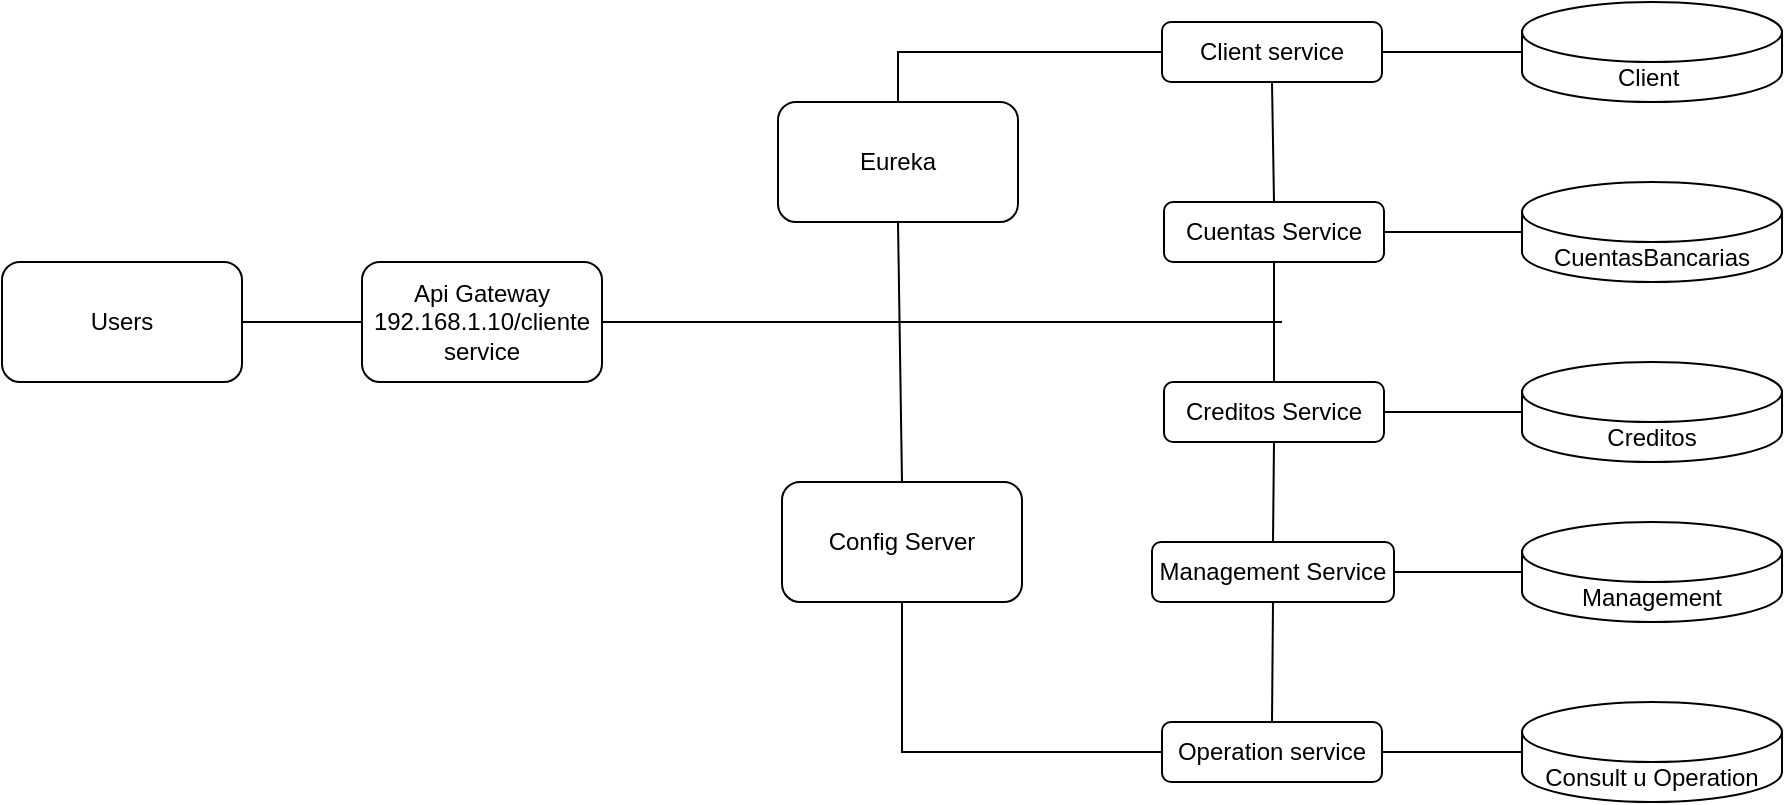 <mxfile version="18.0.7" type="device"><diagram id="itarBYFF7BNqtcAF35OI" name="Page-1"><mxGraphModel dx="1865" dy="489" grid="1" gridSize="10" guides="1" tooltips="1" connect="1" arrows="1" fold="1" page="1" pageScale="1" pageWidth="827" pageHeight="1169" math="0" shadow="0"><root><mxCell id="0"/><mxCell id="1" parent="0"/><mxCell id="LBWMY6b4UGYJHC2YobUw-3" value="Client&amp;nbsp;" style="shape=cylinder3;whiteSpace=wrap;html=1;boundedLbl=1;backgroundOutline=1;size=15;" parent="1" vertex="1"><mxGeometry x="620" y="70" width="130" height="50" as="geometry"/></mxCell><mxCell id="LBWMY6b4UGYJHC2YobUw-5" value="CuentasBancarias" style="shape=cylinder3;whiteSpace=wrap;html=1;boundedLbl=1;backgroundOutline=1;size=15;" parent="1" vertex="1"><mxGeometry x="620" y="160" width="130" height="50" as="geometry"/></mxCell><mxCell id="LBWMY6b4UGYJHC2YobUw-6" value="Creditos" style="shape=cylinder3;whiteSpace=wrap;html=1;boundedLbl=1;backgroundOutline=1;size=15;" parent="1" vertex="1"><mxGeometry x="620" y="250" width="130" height="50" as="geometry"/></mxCell><mxCell id="LBWMY6b4UGYJHC2YobUw-8" value="Consult u Operation" style="shape=cylinder3;whiteSpace=wrap;html=1;boundedLbl=1;backgroundOutline=1;size=15;" parent="1" vertex="1"><mxGeometry x="620" y="420" width="130" height="50" as="geometry"/></mxCell><mxCell id="LBWMY6b4UGYJHC2YobUw-9" value="Management" style="shape=cylinder3;whiteSpace=wrap;html=1;boundedLbl=1;backgroundOutline=1;size=15;" parent="1" vertex="1"><mxGeometry x="620" y="330" width="130" height="50" as="geometry"/></mxCell><mxCell id="LBWMY6b4UGYJHC2YobUw-10" value="Client service" style="rounded=1;whiteSpace=wrap;html=1;" parent="1" vertex="1"><mxGeometry x="440" y="80" width="110" height="30" as="geometry"/></mxCell><mxCell id="LBWMY6b4UGYJHC2YobUw-13" value="Cuentas Service" style="rounded=1;whiteSpace=wrap;html=1;" parent="1" vertex="1"><mxGeometry x="441" y="170" width="110" height="30" as="geometry"/></mxCell><mxCell id="LBWMY6b4UGYJHC2YobUw-14" value="Creditos Service" style="rounded=1;whiteSpace=wrap;html=1;" parent="1" vertex="1"><mxGeometry x="441" y="260" width="110" height="30" as="geometry"/></mxCell><mxCell id="LBWMY6b4UGYJHC2YobUw-15" value="Management Service" style="rounded=1;whiteSpace=wrap;html=1;" parent="1" vertex="1"><mxGeometry x="435" y="340" width="121" height="30" as="geometry"/></mxCell><mxCell id="LBWMY6b4UGYJHC2YobUw-16" value="Operation service" style="rounded=1;whiteSpace=wrap;html=1;" parent="1" vertex="1"><mxGeometry x="440" y="430" width="110" height="30" as="geometry"/></mxCell><mxCell id="LBWMY6b4UGYJHC2YobUw-25" value="" style="endArrow=none;html=1;rounded=0;entryX=0.5;entryY=1;entryDx=0;entryDy=0;exitX=0.5;exitY=0;exitDx=0;exitDy=0;" parent="1" source="LBWMY6b4UGYJHC2YobUw-13" target="LBWMY6b4UGYJHC2YobUw-10" edge="1"><mxGeometry width="50" height="50" relative="1" as="geometry"><mxPoint x="590" y="240" as="sourcePoint"/><mxPoint x="640" y="190" as="targetPoint"/></mxGeometry></mxCell><mxCell id="LBWMY6b4UGYJHC2YobUw-32" value="" style="endArrow=none;html=1;rounded=0;entryX=0.5;entryY=1;entryDx=0;entryDy=0;exitX=0.5;exitY=0;exitDx=0;exitDy=0;" parent="1" source="LBWMY6b4UGYJHC2YobUw-15" target="LBWMY6b4UGYJHC2YobUw-14" edge="1"><mxGeometry width="50" height="50" relative="1" as="geometry"><mxPoint x="660" y="270" as="sourcePoint"/><mxPoint x="710" y="220" as="targetPoint"/></mxGeometry></mxCell><mxCell id="LBWMY6b4UGYJHC2YobUw-33" value="" style="endArrow=none;html=1;rounded=0;entryX=0.5;entryY=1;entryDx=0;entryDy=0;exitX=0.5;exitY=0;exitDx=0;exitDy=0;" parent="1" source="LBWMY6b4UGYJHC2YobUw-16" target="LBWMY6b4UGYJHC2YobUw-15" edge="1"><mxGeometry width="50" height="50" relative="1" as="geometry"><mxPoint x="660" y="270" as="sourcePoint"/><mxPoint x="710" y="220" as="targetPoint"/></mxGeometry></mxCell><mxCell id="LBWMY6b4UGYJHC2YobUw-34" value="Eureka" style="rounded=1;whiteSpace=wrap;html=1;" parent="1" vertex="1"><mxGeometry x="248" y="120" width="120" height="60" as="geometry"/></mxCell><mxCell id="LBWMY6b4UGYJHC2YobUw-35" value="Config Server" style="rounded=1;whiteSpace=wrap;html=1;" parent="1" vertex="1"><mxGeometry x="250" y="310" width="120" height="60" as="geometry"/></mxCell><mxCell id="LBWMY6b4UGYJHC2YobUw-36" value="" style="endArrow=none;html=1;rounded=0;exitX=0.5;exitY=1;exitDx=0;exitDy=0;entryX=0.5;entryY=0;entryDx=0;entryDy=0;" parent="1" source="LBWMY6b4UGYJHC2YobUw-34" target="LBWMY6b4UGYJHC2YobUw-35" edge="1"><mxGeometry width="50" height="50" relative="1" as="geometry"><mxPoint x="660" y="270" as="sourcePoint"/><mxPoint x="710" y="220" as="targetPoint"/></mxGeometry></mxCell><mxCell id="LBWMY6b4UGYJHC2YobUw-37" value="" style="endArrow=none;html=1;rounded=0;entryX=0.5;entryY=1;entryDx=0;entryDy=0;exitX=0;exitY=0.5;exitDx=0;exitDy=0;" parent="1" source="LBWMY6b4UGYJHC2YobUw-16" target="LBWMY6b4UGYJHC2YobUw-35" edge="1"><mxGeometry width="50" height="50" relative="1" as="geometry"><mxPoint x="660" y="270" as="sourcePoint"/><mxPoint x="710" y="220" as="targetPoint"/><Array as="points"><mxPoint x="310" y="445"/></Array></mxGeometry></mxCell><mxCell id="LBWMY6b4UGYJHC2YobUw-38" value="" style="endArrow=none;html=1;rounded=0;entryX=0;entryY=0.5;entryDx=0;entryDy=0;exitX=0.5;exitY=0;exitDx=0;exitDy=0;entryPerimeter=0;" parent="1" source="LBWMY6b4UGYJHC2YobUw-34" target="LBWMY6b4UGYJHC2YobUw-10" edge="1"><mxGeometry width="50" height="50" relative="1" as="geometry"><mxPoint x="660" y="270" as="sourcePoint"/><mxPoint x="710" y="220" as="targetPoint"/><Array as="points"><mxPoint x="308" y="95"/></Array></mxGeometry></mxCell><mxCell id="LBWMY6b4UGYJHC2YobUw-39" value="Api Gateway&lt;br&gt;192.168.1.10/cliente service" style="rounded=1;whiteSpace=wrap;html=1;" parent="1" vertex="1"><mxGeometry x="40" y="200" width="120" height="60" as="geometry"/></mxCell><mxCell id="LBWMY6b4UGYJHC2YobUw-40" value="" style="endArrow=none;html=1;rounded=0;exitX=1;exitY=0.5;exitDx=0;exitDy=0;" parent="1" source="LBWMY6b4UGYJHC2YobUw-39" edge="1"><mxGeometry width="50" height="50" relative="1" as="geometry"><mxPoint x="650" y="270" as="sourcePoint"/><mxPoint x="500" y="230" as="targetPoint"/></mxGeometry></mxCell><mxCell id="LBWMY6b4UGYJHC2YobUw-43" value="Users" style="rounded=1;whiteSpace=wrap;html=1;" parent="1" vertex="1"><mxGeometry x="-140" y="200" width="120" height="60" as="geometry"/></mxCell><mxCell id="LBWMY6b4UGYJHC2YobUw-45" value="" style="endArrow=none;html=1;rounded=0;entryX=0;entryY=0.5;entryDx=0;entryDy=0;exitX=1;exitY=0.5;exitDx=0;exitDy=0;" parent="1" source="LBWMY6b4UGYJHC2YobUw-43" target="LBWMY6b4UGYJHC2YobUw-39" edge="1"><mxGeometry width="50" height="50" relative="1" as="geometry"><mxPoint x="150" y="270" as="sourcePoint"/><mxPoint x="200" y="220" as="targetPoint"/></mxGeometry></mxCell><mxCell id="LBWMY6b4UGYJHC2YobUw-46" value="" style="endArrow=none;html=1;rounded=0;entryX=0;entryY=0.5;entryDx=0;entryDy=0;entryPerimeter=0;exitX=1;exitY=0.5;exitDx=0;exitDy=0;" parent="1" source="LBWMY6b4UGYJHC2YobUw-10" target="LBWMY6b4UGYJHC2YobUw-3" edge="1"><mxGeometry width="50" height="50" relative="1" as="geometry"><mxPoint x="560" y="160" as="sourcePoint"/><mxPoint x="610" y="110" as="targetPoint"/></mxGeometry></mxCell><mxCell id="LBWMY6b4UGYJHC2YobUw-47" value="" style="endArrow=none;html=1;rounded=0;entryX=0;entryY=0.5;entryDx=0;entryDy=0;entryPerimeter=0;exitX=1;exitY=0.5;exitDx=0;exitDy=0;" parent="1" source="LBWMY6b4UGYJHC2YobUw-13" target="LBWMY6b4UGYJHC2YobUw-5" edge="1"><mxGeometry width="50" height="50" relative="1" as="geometry"><mxPoint x="570" y="220" as="sourcePoint"/><mxPoint x="620" y="170" as="targetPoint"/></mxGeometry></mxCell><mxCell id="LBWMY6b4UGYJHC2YobUw-48" value="" style="endArrow=none;html=1;rounded=0;exitX=1;exitY=0.5;exitDx=0;exitDy=0;entryX=0;entryY=0.5;entryDx=0;entryDy=0;entryPerimeter=0;" parent="1" source="LBWMY6b4UGYJHC2YobUw-14" target="LBWMY6b4UGYJHC2YobUw-6" edge="1"><mxGeometry width="50" height="50" relative="1" as="geometry"><mxPoint x="560" y="270" as="sourcePoint"/><mxPoint x="610" y="220" as="targetPoint"/></mxGeometry></mxCell><mxCell id="LBWMY6b4UGYJHC2YobUw-49" value="" style="endArrow=none;html=1;rounded=0;exitX=1;exitY=0.5;exitDx=0;exitDy=0;" parent="1" source="LBWMY6b4UGYJHC2YobUw-15" edge="1"><mxGeometry width="50" height="50" relative="1" as="geometry"><mxPoint x="570" y="420" as="sourcePoint"/><mxPoint x="620" y="355" as="targetPoint"/></mxGeometry></mxCell><mxCell id="LBWMY6b4UGYJHC2YobUw-50" value="" style="endArrow=none;html=1;rounded=0;entryX=0;entryY=0.5;entryDx=0;entryDy=0;entryPerimeter=0;exitX=1;exitY=0.5;exitDx=0;exitDy=0;" parent="1" source="LBWMY6b4UGYJHC2YobUw-16" target="LBWMY6b4UGYJHC2YobUw-8" edge="1"><mxGeometry width="50" height="50" relative="1" as="geometry"><mxPoint x="300" y="420" as="sourcePoint"/><mxPoint x="350" y="370" as="targetPoint"/></mxGeometry></mxCell><mxCell id="LBWMY6b4UGYJHC2YobUw-53" value="" style="endArrow=none;html=1;rounded=0;entryX=0.5;entryY=1;entryDx=0;entryDy=0;exitX=0.5;exitY=0;exitDx=0;exitDy=0;" parent="1" source="LBWMY6b4UGYJHC2YobUw-14" target="LBWMY6b4UGYJHC2YobUw-13" edge="1"><mxGeometry width="50" height="50" relative="1" as="geometry"><mxPoint x="310" y="290" as="sourcePoint"/><mxPoint x="360" y="240" as="targetPoint"/></mxGeometry></mxCell></root></mxGraphModel></diagram></mxfile>